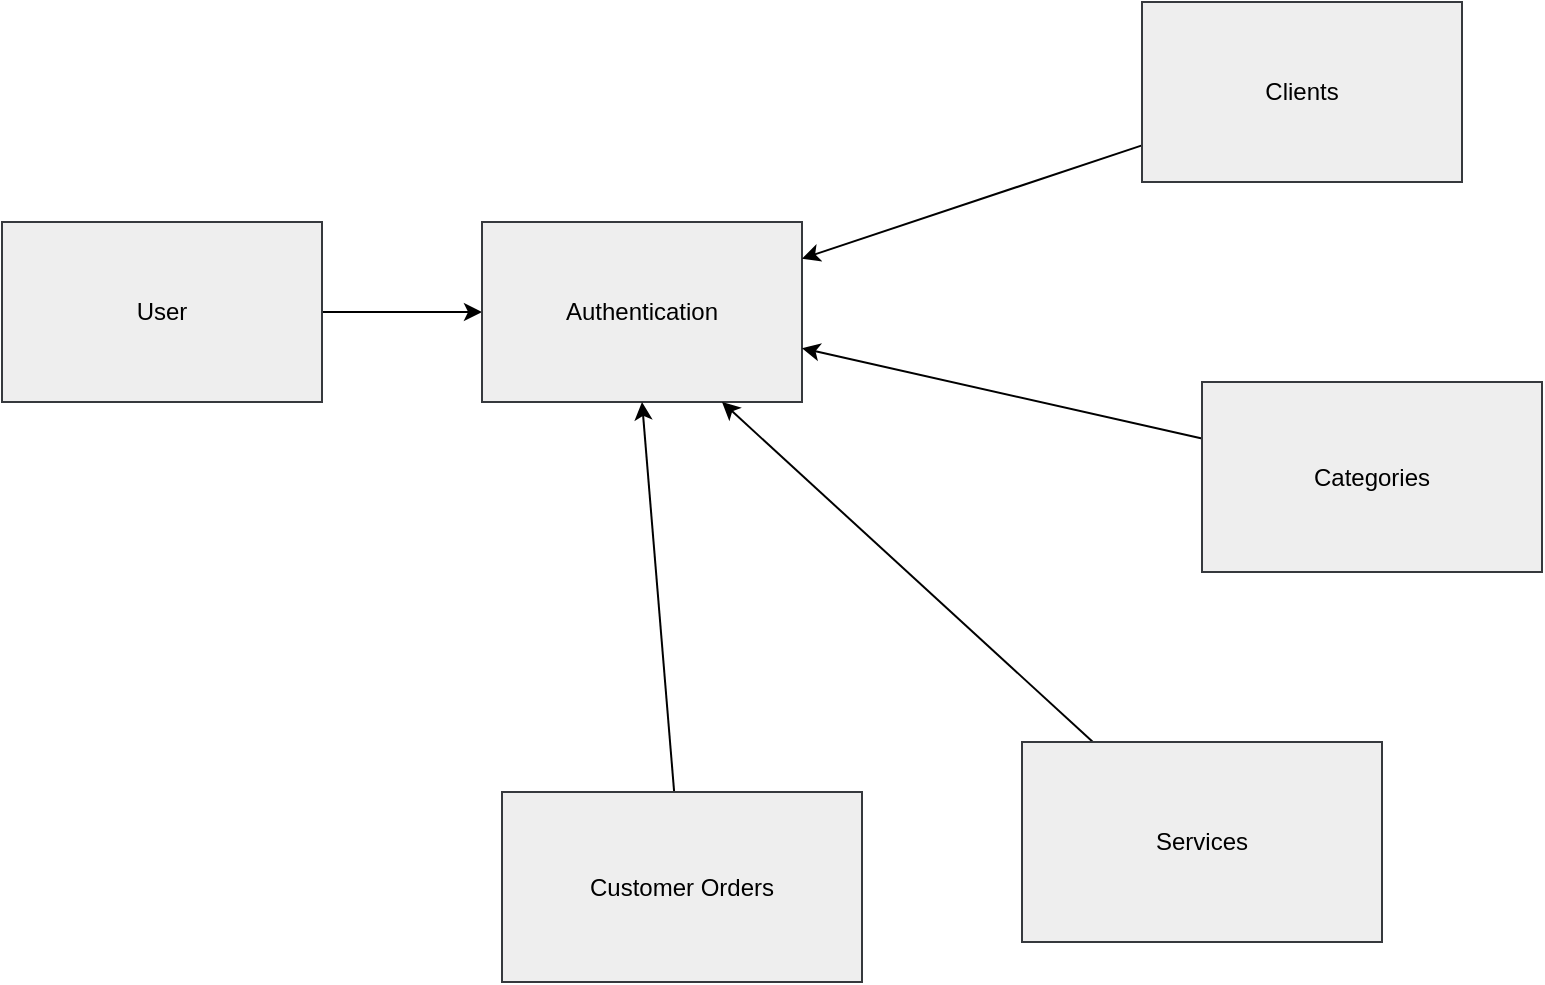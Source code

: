 <mxfile>
    <diagram id="7515ZH4POYCUTYpn3rM2" name="Page-1">
        <mxGraphModel dx="1367" dy="542" grid="1" gridSize="10" guides="1" tooltips="1" connect="1" arrows="1" fold="1" page="1" pageScale="1" pageWidth="850" pageHeight="1100" math="0" shadow="0">
            <root>
                <mxCell id="0"/>
                <mxCell id="1" parent="0"/>
                <mxCell id="4" value="" style="edgeStyle=none;html=1;fontColor=#000000;" parent="1" source="2" target="3" edge="1">
                    <mxGeometry relative="1" as="geometry"/>
                </mxCell>
                <mxCell id="2" value="&lt;font color=&quot;#000000&quot;&gt;User&lt;br&gt;&lt;/font&gt;" style="rounded=0;whiteSpace=wrap;html=1;fillColor=#eeeeee;strokeColor=#36393d;" parent="1" vertex="1">
                    <mxGeometry x="40" y="170" width="160" height="90" as="geometry"/>
                </mxCell>
                <mxCell id="3" value="&lt;font color=&quot;#000000&quot;&gt;Authentication&lt;br&gt;&lt;/font&gt;" style="rounded=0;whiteSpace=wrap;html=1;fillColor=#eeeeee;strokeColor=#36393d;" parent="1" vertex="1">
                    <mxGeometry x="280" y="170" width="160" height="90" as="geometry"/>
                </mxCell>
                <mxCell id="8" style="edgeStyle=none;html=1;" edge="1" parent="1" source="6" target="3">
                    <mxGeometry relative="1" as="geometry"/>
                </mxCell>
                <mxCell id="6" value="&lt;font color=&quot;#000000&quot;&gt;Clients&lt;/font&gt;" style="whiteSpace=wrap;html=1;fillColor=#eeeeee;strokeColor=#36393d;rounded=0;" vertex="1" parent="1">
                    <mxGeometry x="610" y="60" width="160" height="90" as="geometry"/>
                </mxCell>
                <mxCell id="12" style="edgeStyle=none;html=1;fontColor=#000000;" edge="1" parent="1" source="10" target="3">
                    <mxGeometry relative="1" as="geometry"/>
                </mxCell>
                <mxCell id="10" value="&lt;font color=&quot;#000000&quot;&gt;Categories&lt;/font&gt;" style="whiteSpace=wrap;html=1;fillColor=#eeeeee;strokeColor=#36393d;rounded=0;" vertex="1" parent="1">
                    <mxGeometry x="640" y="250" width="170" height="95" as="geometry"/>
                </mxCell>
                <mxCell id="15" style="edgeStyle=none;html=1;entryX=0.75;entryY=1;entryDx=0;entryDy=0;fontColor=#000000;" edge="1" parent="1" source="13" target="3">
                    <mxGeometry relative="1" as="geometry"/>
                </mxCell>
                <mxCell id="13" value="&lt;font color=&quot;#000000&quot;&gt;Services&lt;/font&gt;" style="whiteSpace=wrap;html=1;fillColor=#eeeeee;strokeColor=#36393d;rounded=0;" vertex="1" parent="1">
                    <mxGeometry x="550" y="430" width="180" height="100" as="geometry"/>
                </mxCell>
                <mxCell id="18" style="edgeStyle=none;html=1;entryX=0.5;entryY=1;entryDx=0;entryDy=0;fontColor=#000000;" edge="1" parent="1" source="16" target="3">
                    <mxGeometry relative="1" as="geometry"/>
                </mxCell>
                <mxCell id="16" value="&lt;font color=&quot;#000000&quot;&gt;Customer Orders&lt;/font&gt;" style="whiteSpace=wrap;html=1;fillColor=#eeeeee;strokeColor=#36393d;rounded=0;" vertex="1" parent="1">
                    <mxGeometry x="290" y="455" width="180" height="95" as="geometry"/>
                </mxCell>
            </root>
        </mxGraphModel>
    </diagram>
</mxfile>